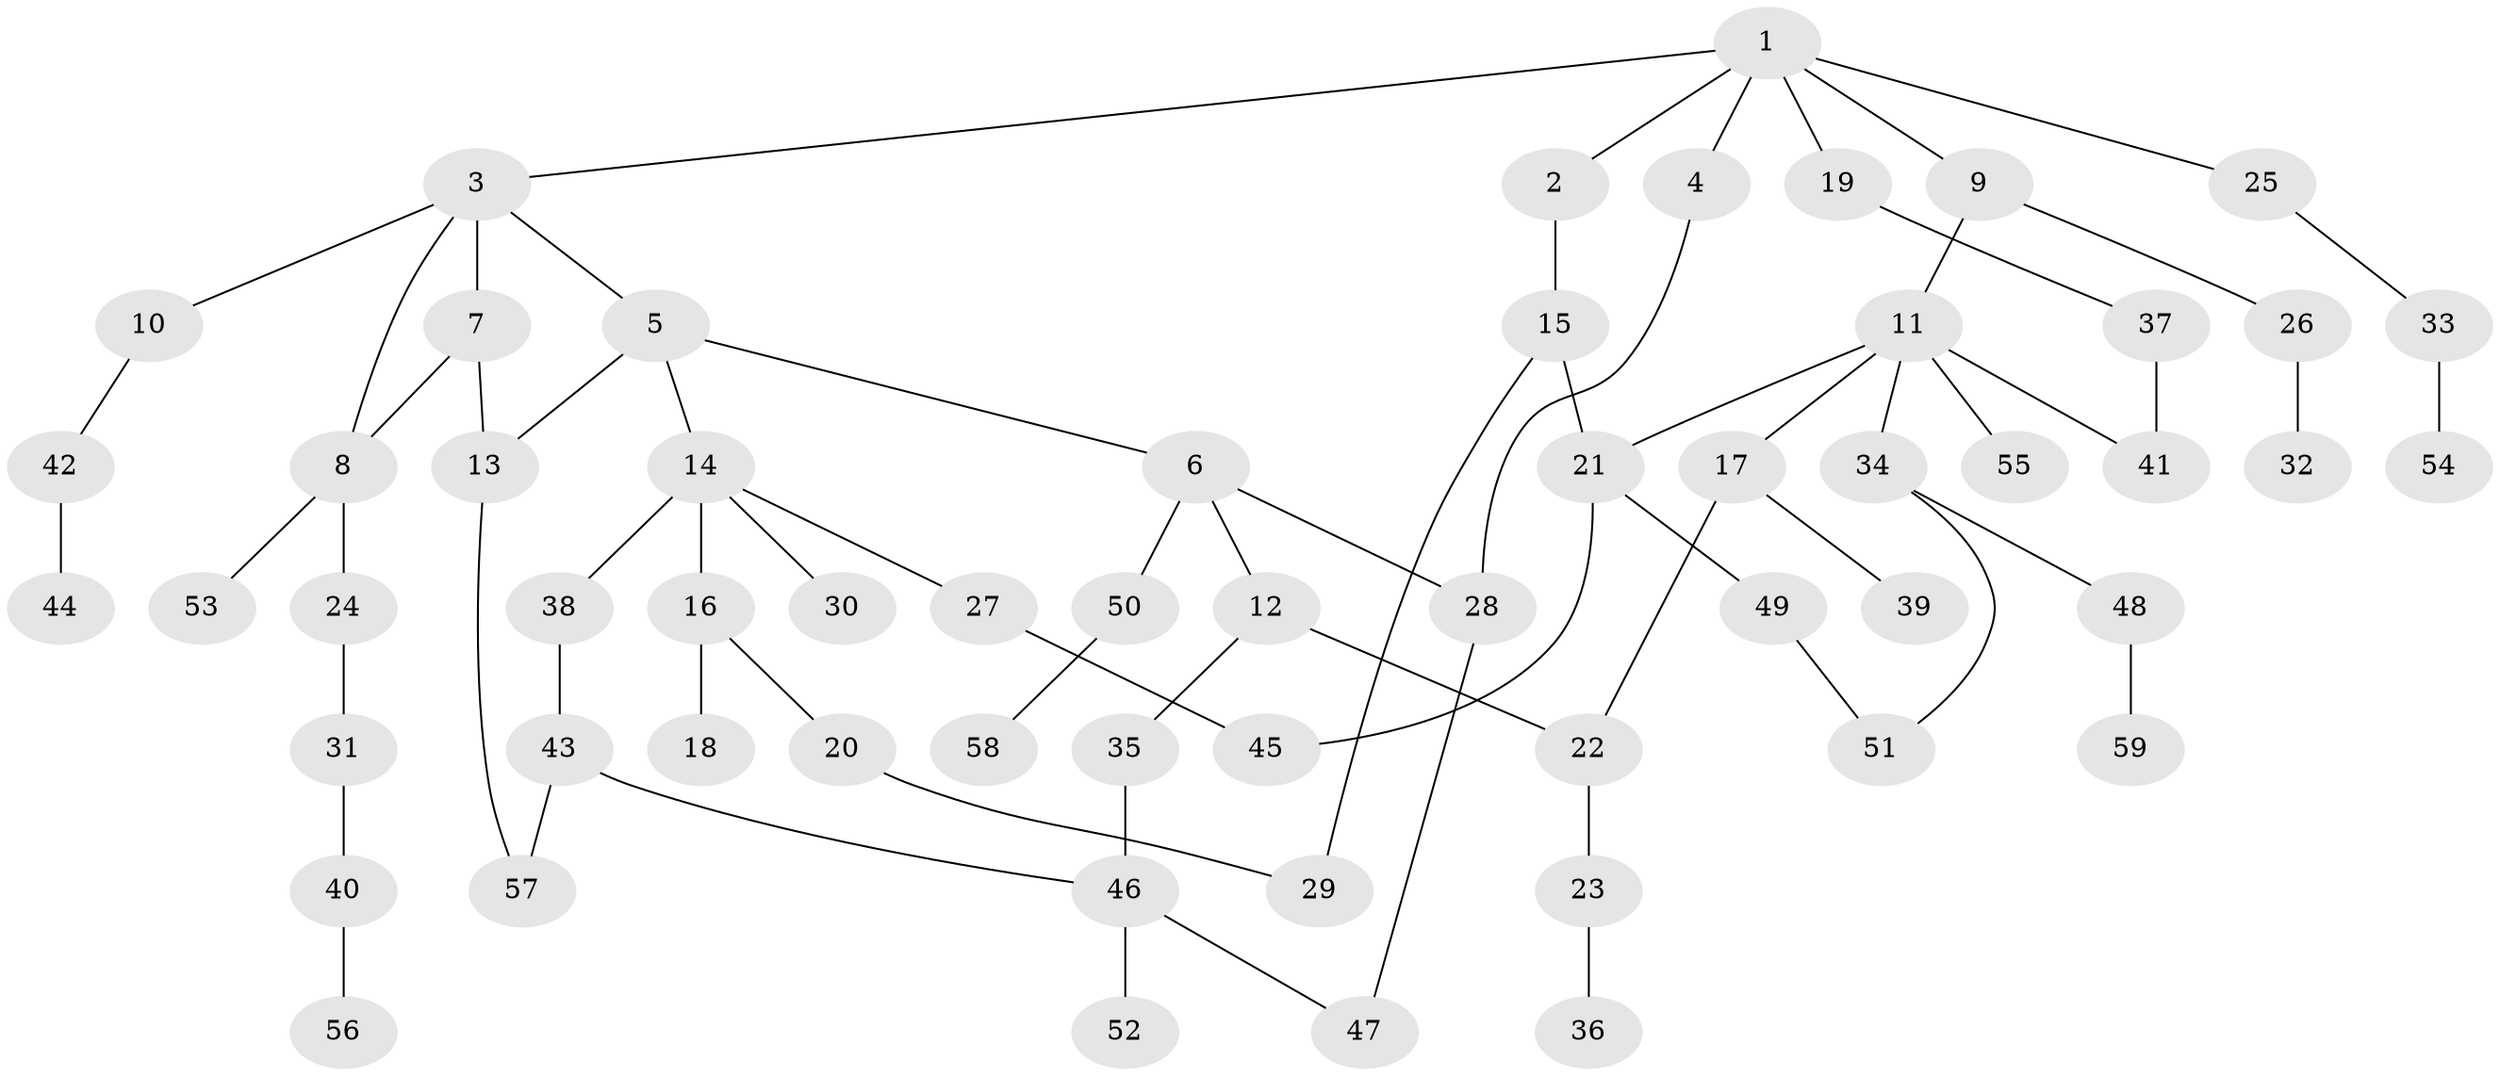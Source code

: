 // original degree distribution, {8: 0.00684931506849315, 3: 0.17123287671232876, 6: 0.0410958904109589, 2: 0.273972602739726, 4: 0.07534246575342465, 7: 0.00684931506849315, 5: 0.00684931506849315, 1: 0.4178082191780822}
// Generated by graph-tools (version 1.1) at 2025/49/03/04/25 22:49:01]
// undirected, 59 vertices, 70 edges
graph export_dot {
  node [color=gray90,style=filled];
  1;
  2;
  3;
  4;
  5;
  6;
  7;
  8;
  9;
  10;
  11;
  12;
  13;
  14;
  15;
  16;
  17;
  18;
  19;
  20;
  21;
  22;
  23;
  24;
  25;
  26;
  27;
  28;
  29;
  30;
  31;
  32;
  33;
  34;
  35;
  36;
  37;
  38;
  39;
  40;
  41;
  42;
  43;
  44;
  45;
  46;
  47;
  48;
  49;
  50;
  51;
  52;
  53;
  54;
  55;
  56;
  57;
  58;
  59;
  1 -- 2 [weight=1.0];
  1 -- 3 [weight=1.0];
  1 -- 4 [weight=1.0];
  1 -- 9 [weight=1.0];
  1 -- 19 [weight=1.0];
  1 -- 25 [weight=1.0];
  2 -- 15 [weight=1.0];
  3 -- 5 [weight=1.0];
  3 -- 7 [weight=1.0];
  3 -- 8 [weight=1.0];
  3 -- 10 [weight=1.0];
  4 -- 28 [weight=1.0];
  5 -- 6 [weight=1.0];
  5 -- 13 [weight=1.0];
  5 -- 14 [weight=1.0];
  6 -- 12 [weight=1.0];
  6 -- 28 [weight=1.0];
  6 -- 50 [weight=1.0];
  7 -- 8 [weight=1.0];
  7 -- 13 [weight=1.0];
  8 -- 24 [weight=1.0];
  8 -- 53 [weight=1.0];
  9 -- 11 [weight=1.0];
  9 -- 26 [weight=1.0];
  10 -- 42 [weight=1.0];
  11 -- 17 [weight=1.0];
  11 -- 21 [weight=1.0];
  11 -- 34 [weight=1.0];
  11 -- 41 [weight=1.0];
  11 -- 55 [weight=1.0];
  12 -- 22 [weight=1.0];
  12 -- 35 [weight=1.0];
  13 -- 57 [weight=1.0];
  14 -- 16 [weight=1.0];
  14 -- 27 [weight=1.0];
  14 -- 30 [weight=1.0];
  14 -- 38 [weight=1.0];
  15 -- 21 [weight=4.0];
  15 -- 29 [weight=1.0];
  16 -- 18 [weight=1.0];
  16 -- 20 [weight=2.0];
  17 -- 22 [weight=1.0];
  17 -- 39 [weight=1.0];
  19 -- 37 [weight=1.0];
  20 -- 29 [weight=1.0];
  21 -- 45 [weight=1.0];
  21 -- 49 [weight=1.0];
  22 -- 23 [weight=1.0];
  23 -- 36 [weight=1.0];
  24 -- 31 [weight=1.0];
  25 -- 33 [weight=1.0];
  26 -- 32 [weight=2.0];
  27 -- 45 [weight=1.0];
  28 -- 47 [weight=1.0];
  31 -- 40 [weight=1.0];
  33 -- 54 [weight=1.0];
  34 -- 48 [weight=1.0];
  34 -- 51 [weight=1.0];
  35 -- 46 [weight=4.0];
  37 -- 41 [weight=2.0];
  38 -- 43 [weight=1.0];
  40 -- 56 [weight=1.0];
  42 -- 44 [weight=2.0];
  43 -- 46 [weight=1.0];
  43 -- 57 [weight=1.0];
  46 -- 47 [weight=1.0];
  46 -- 52 [weight=1.0];
  48 -- 59 [weight=1.0];
  49 -- 51 [weight=1.0];
  50 -- 58 [weight=1.0];
}

